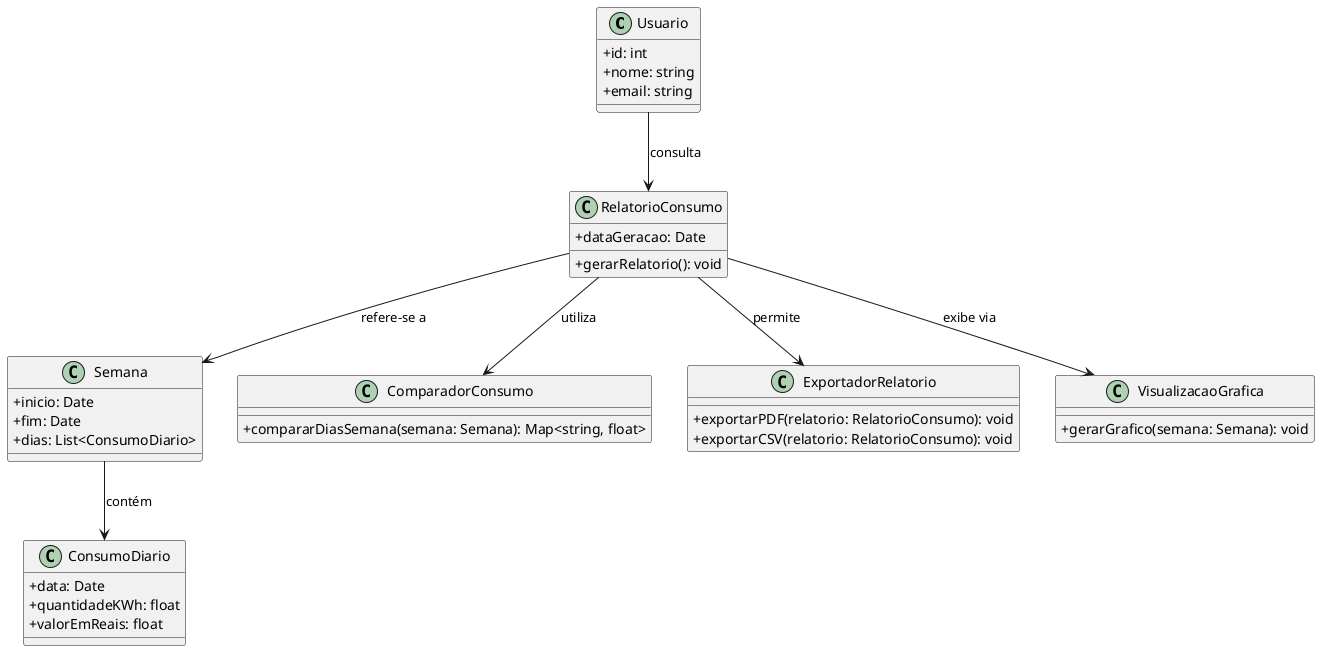 @startuml
skinparam classAttributeIconSize 0

class Usuario {
  +id: int
  +nome: string
  +email: string
}

class RelatorioConsumo {
  +dataGeracao: Date
  +gerarRelatorio(): void
}

class ConsumoDiario {
  +data: Date
  +quantidadeKWh: float
  +valorEmReais: float
}

class Semana {
  +inicio: Date
  +fim: Date
  +dias: List<ConsumoDiario>
}

class ComparadorConsumo {
  +compararDiasSemana(semana: Semana): Map<string, float>
}

class ExportadorRelatorio {
  +exportarPDF(relatorio: RelatorioConsumo): void
  +exportarCSV(relatorio: RelatorioConsumo): void
}

class VisualizacaoGrafica {
  +gerarGrafico(semana: Semana): void
}

Usuario --> RelatorioConsumo : consulta
RelatorioConsumo --> Semana : refere-se a
Semana --> ConsumoDiario : contém
RelatorioConsumo --> ComparadorConsumo : utiliza
RelatorioConsumo --> ExportadorRelatorio : permite
RelatorioConsumo --> VisualizacaoGrafica : exibe via

@enduml

